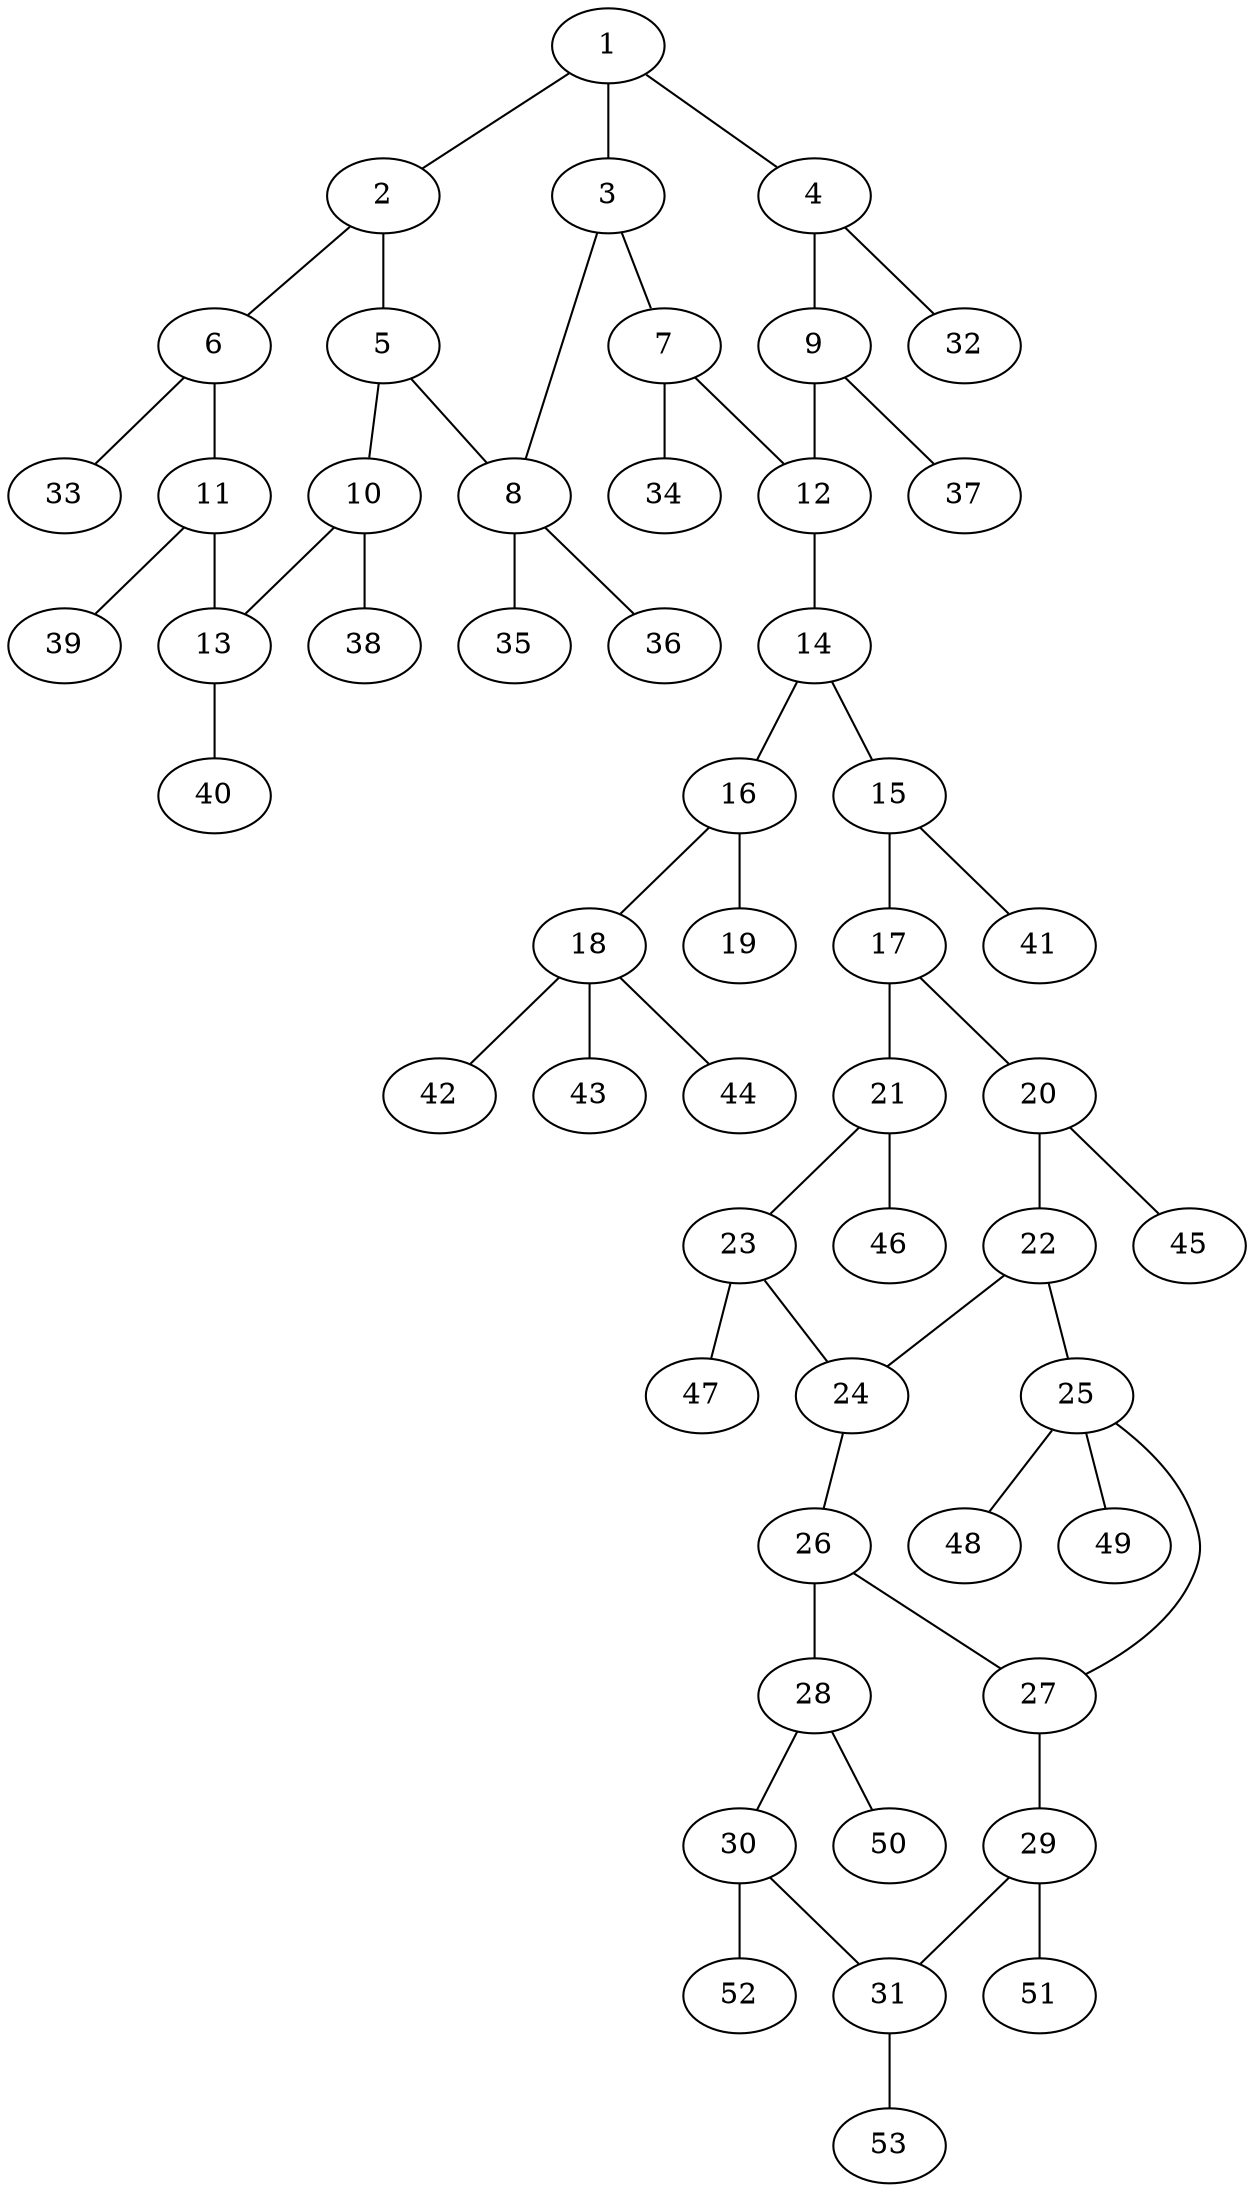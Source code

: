 graph molecule_2785 {
	1	 [chem=C];
	2	 [chem=C];
	1 -- 2	 [valence=1];
	3	 [chem=C];
	1 -- 3	 [valence=2];
	4	 [chem=C];
	1 -- 4	 [valence=1];
	5	 [chem=C];
	2 -- 5	 [valence=2];
	6	 [chem=C];
	2 -- 6	 [valence=1];
	7	 [chem=C];
	3 -- 7	 [valence=1];
	8	 [chem=C];
	3 -- 8	 [valence=1];
	9	 [chem=C];
	4 -- 9	 [valence=2];
	32	 [chem=H];
	4 -- 32	 [valence=1];
	5 -- 8	 [valence=1];
	10	 [chem=C];
	5 -- 10	 [valence=1];
	11	 [chem=C];
	6 -- 11	 [valence=2];
	33	 [chem=H];
	6 -- 33	 [valence=1];
	12	 [chem=C];
	7 -- 12	 [valence=2];
	34	 [chem=H];
	7 -- 34	 [valence=1];
	35	 [chem=H];
	8 -- 35	 [valence=1];
	36	 [chem=H];
	8 -- 36	 [valence=1];
	9 -- 12	 [valence=1];
	37	 [chem=H];
	9 -- 37	 [valence=1];
	13	 [chem=C];
	10 -- 13	 [valence=2];
	38	 [chem=H];
	10 -- 38	 [valence=1];
	11 -- 13	 [valence=1];
	39	 [chem=H];
	11 -- 39	 [valence=1];
	14	 [chem=N];
	12 -- 14	 [valence=1];
	40	 [chem=H];
	13 -- 40	 [valence=1];
	15	 [chem=N];
	14 -- 15	 [valence=1];
	16	 [chem=C];
	14 -- 16	 [valence=1];
	17	 [chem=C];
	15 -- 17	 [valence=1];
	41	 [chem=H];
	15 -- 41	 [valence=1];
	18	 [chem=C];
	16 -- 18	 [valence=1];
	19	 [chem=O];
	16 -- 19	 [valence=2];
	20	 [chem=C];
	17 -- 20	 [valence=2];
	21	 [chem=C];
	17 -- 21	 [valence=1];
	42	 [chem=H];
	18 -- 42	 [valence=1];
	43	 [chem=H];
	18 -- 43	 [valence=1];
	44	 [chem=H];
	18 -- 44	 [valence=1];
	22	 [chem=C];
	20 -- 22	 [valence=1];
	45	 [chem=H];
	20 -- 45	 [valence=1];
	23	 [chem=C];
	21 -- 23	 [valence=2];
	46	 [chem=H];
	21 -- 46	 [valence=1];
	24	 [chem=C];
	22 -- 24	 [valence=2];
	25	 [chem=C];
	22 -- 25	 [valence=1];
	23 -- 24	 [valence=1];
	47	 [chem=H];
	23 -- 47	 [valence=1];
	26	 [chem=C];
	24 -- 26	 [valence=1];
	27	 [chem=C];
	25 -- 27	 [valence=1];
	48	 [chem=H];
	25 -- 48	 [valence=1];
	49	 [chem=H];
	25 -- 49	 [valence=1];
	26 -- 27	 [valence=2];
	28	 [chem=C];
	26 -- 28	 [valence=1];
	29	 [chem=C];
	27 -- 29	 [valence=1];
	30	 [chem=C];
	28 -- 30	 [valence=2];
	50	 [chem=H];
	28 -- 50	 [valence=1];
	31	 [chem=C];
	29 -- 31	 [valence=2];
	51	 [chem=H];
	29 -- 51	 [valence=1];
	30 -- 31	 [valence=1];
	52	 [chem=H];
	30 -- 52	 [valence=1];
	53	 [chem=H];
	31 -- 53	 [valence=1];
}
